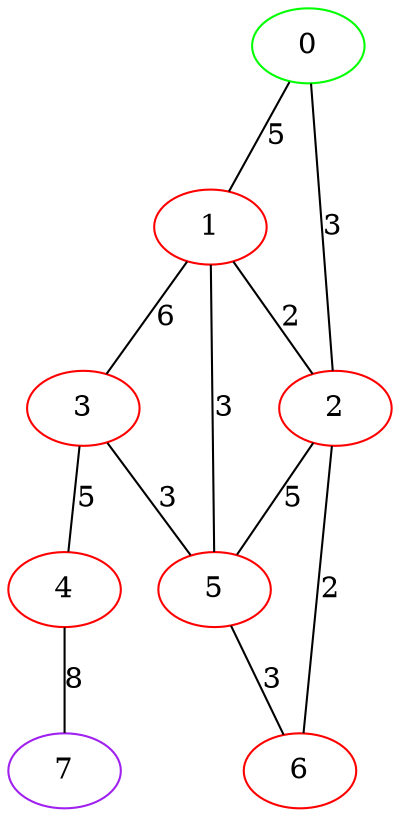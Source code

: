 graph "" {
0 [color=green, weight=2];
1 [color=red, weight=1];
2 [color=red, weight=1];
3 [color=red, weight=1];
4 [color=red, weight=1];
5 [color=red, weight=1];
6 [color=red, weight=1];
7 [color=purple, weight=4];
0 -- 1  [key=0, label=5];
0 -- 2  [key=0, label=3];
1 -- 2  [key=0, label=2];
1 -- 3  [key=0, label=6];
1 -- 5  [key=0, label=3];
2 -- 5  [key=0, label=5];
2 -- 6  [key=0, label=2];
3 -- 4  [key=0, label=5];
3 -- 5  [key=0, label=3];
4 -- 7  [key=0, label=8];
5 -- 6  [key=0, label=3];
}
